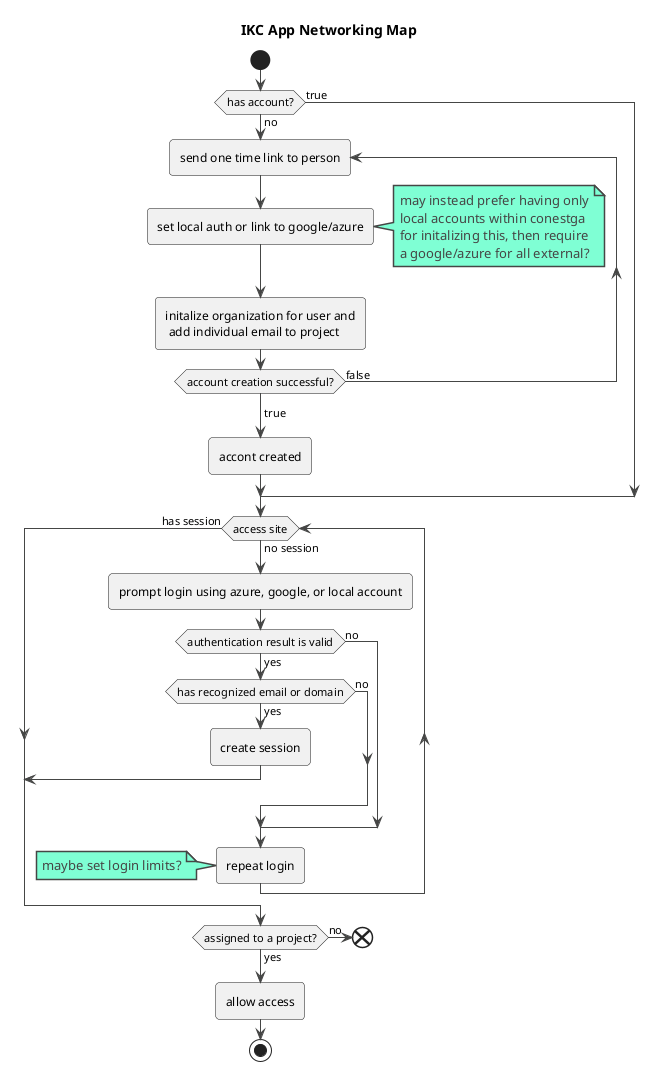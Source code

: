 @startuml IKC Login Flow
title IKC App Networking Map
!theme vibrant
skinparam linetype polyline
skinparam ConditionEndStyle hline

start
if(has account?) then (no)
    repeat :send one time link to person;
        :set local auth or link to google/azure;
        
        note right
            may instead prefer having only
            local accounts within conestga
            for initalizing this, then require
            a google/azure for all external?
        end note
        :initalize organization for user and
         add individual email to project;
        repeat while (account creation successful?) is (false)
        ->true;
        :accont created;
    else (true)
    
    endif
label login
while (access site) is (no session)
    :prompt login using azure, google, or local account;

    if (authentication result is valid) then (no)
    else (yes)
        if (has recognized email or domain) then (no)
        else (yes)
        :create session;
        break

        endif
    endif
    :repeat login;
    note left
        maybe set login limits?
    end note
endwhile (has session)

if(assigned to a project?)then (yes)
else (no)
    end
endif
:allow access;

stop
@enduml